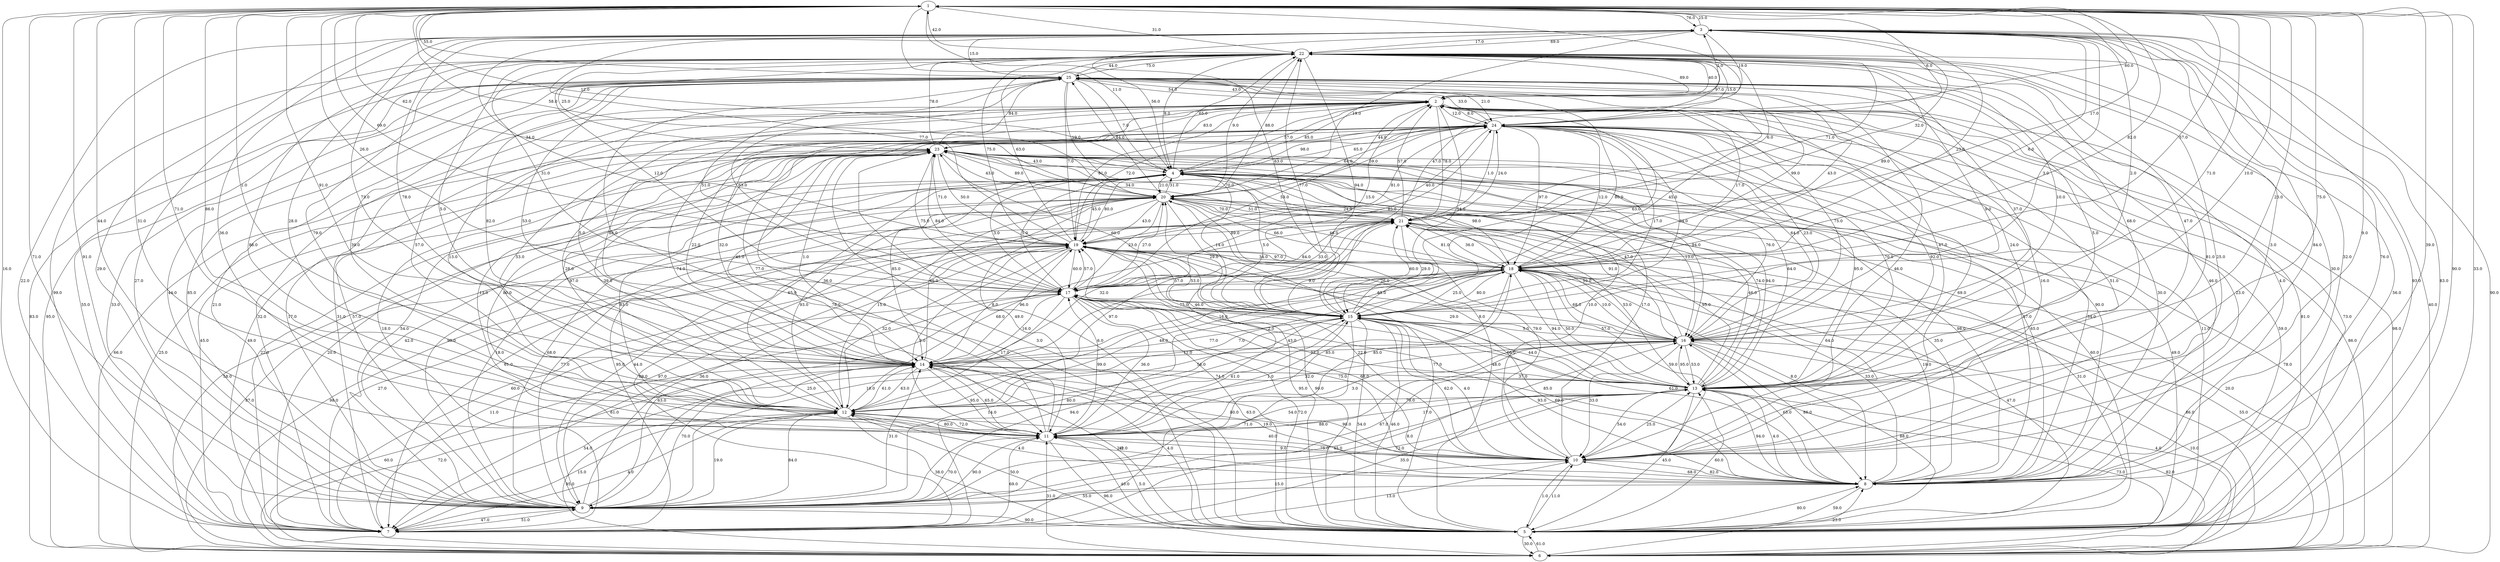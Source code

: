 strict digraph G {
  1 [ label="1" ];
  2 [ label="2" ];
  3 [ label="3" ];
  4 [ label="4" ];
  5 [ label="5" ];
  6 [ label="6" ];
  7 [ label="7" ];
  8 [ label="8" ];
  9 [ label="9" ];
  10 [ label="10" ];
  11 [ label="11" ];
  12 [ label="12" ];
  13 [ label="13" ];
  14 [ label="14" ];
  15 [ label="15" ];
  16 [ label="16" ];
  17 [ label="17" ];
  18 [ label="18" ];
  19 [ label="19" ];
  20 [ label="20" ];
  21 [ label="21" ];
  22 [ label="22" ];
  23 [ label="23" ];
  24 [ label="24" ];
  25 [ label="25" ];
  14 -> 24 [ label="22.0" ];
  17 -> 21 [ label="33.0" ];
  22 -> 25 [ label="75.0" ];
  6 -> 13 [ label="73.0" ];
  6 -> 8 [ label="23.0" ];
  24 -> 16 [ label="64.0" ];
  7 -> 16 [ label="8.0" ];
  13 -> 22 [ label="47.0" ];
  17 -> 5 [ label="63.0" ];
  12 -> 5 [ label="38.0" ];
  4 -> 20 [ label="21.0" ];
  2 -> 23 [ label="83.0" ];
  17 -> 1 [ label="26.0" ];
  13 -> 2 [ label="47.0" ];
  19 -> 5 [ label="90.0" ];
  18 -> 2 [ label="17.0" ];
  6 -> 18 [ label="55.0" ];
  25 -> 22 [ label="44.0" ];
  9 -> 11 [ label="70.0" ];
  16 -> 11 [ label="3.0" ];
  8 -> 23 [ label="37.0" ];
  25 -> 12 [ label="39.0" ];
  4 -> 18 [ label="98.0" ];
  11 -> 21 [ label="2.0" ];
  25 -> 6 [ label="83.0" ];
  7 -> 9 [ label="51.0" ];
  23 -> 9 [ label="54.0" ];
  19 -> 15 [ label="53.0" ];
  4 -> 3 [ label="56.0" ];
  18 -> 1 [ label="57.0" ];
  12 -> 14 [ label="61.0" ];
  22 -> 3 [ label="69.0" ];
  7 -> 11 [ label="69.0" ];
  13 -> 4 [ label="74.0" ];
  9 -> 20 [ label="68.0" ];
  3 -> 5 [ label="83.0" ];
  16 -> 1 [ label="10.0" ];
  18 -> 15 [ label="25.0" ];
  8 -> 2 [ label="30.0" ];
  12 -> 2 [ label="53.0" ];
  22 -> 20 [ label="9.0" ];
  2 -> 4 [ label="57.0" ];
  12 -> 8 [ label="4.0" ];
  15 -> 3 [ label="3.0" ];
  20 -> 12 [ label="93.0" ];
  25 -> 15 [ label="45.0" ];
  8 -> 16 [ label="65.0" ];
  22 -> 11 [ label="88.0" ];
  17 -> 20 [ label="27.0" ];
  14 -> 13 [ label="37.0" ];
  18 -> 22 [ label="89.0" ];
  15 -> 1 [ label="47.0" ];
  12 -> 6 [ label="95.0" ];
  9 -> 10 [ label="15.0" ];
  5 -> 2 [ label="81.0" ];
  11 -> 9 [ label="90.0" ];
  9 -> 25 [ label="85.0" ];
  18 -> 25 [ label="43.0" ];
  25 -> 18 [ label="99.0" ];
  6 -> 5 [ label="61.0" ];
  22 -> 21 [ label="71.0" ];
  8 -> 5 [ label="59.0" ];
  1 -> 25 [ label="55.0" ];
  25 -> 17 [ label="63.0" ];
  23 -> 7 [ label="45.0" ];
  9 -> 21 [ label="77.0" ];
  1 -> 24 [ label="6.0" ];
  7 -> 22 [ label="99.0" ];
  19 -> 24 [ label="81.0" ];
  6 -> 25 [ label="95.0" ];
  11 -> 2 [ label="77.0" ];
  15 -> 18 [ label="80.0" ];
  13 -> 18 [ label="50.0" ];
  21 -> 9 [ label="44.0" ];
  20 -> 18 [ label="66.0" ];
  18 -> 23 [ label="24.0" ];
  25 -> 7 [ label="55.0" ];
  24 -> 20 [ label="64.0" ];
  11 -> 6 [ label="96.0" ];
  5 -> 15 [ label="46.0" ];
  13 -> 24 [ label="92.0" ];
  18 -> 8 [ label="8.0" ];
  3 -> 6 [ label="90.0" ];
  5 -> 8 [ label="80.0" ];
  13 -> 5 [ label="45.0" ];
  9 -> 17 [ label="63.0" ];
  8 -> 19 [ label="19.0" ];
  7 -> 20 [ label="95.0" ];
  9 -> 12 [ label="19.0" ];
  25 -> 3 [ label="15.0" ];
  16 -> 8 [ label="86.0" ];
  18 -> 14 [ label="16.0" ];
  19 -> 13 [ label="29.0" ];
  17 -> 10 [ label="75.0" ];
  3 -> 22 [ label="17.0" ];
  8 -> 25 [ label="4.0" ];
  18 -> 19 [ label="34.0" ];
  12 -> 24 [ label="28.0" ];
  24 -> 18 [ label="97.0" ];
  15 -> 4 [ label="14.0" ];
  14 -> 10 [ label="80.0" ];
  11 -> 3 [ label="36.0" ];
  19 -> 18 [ label="97.0" ];
  25 -> 20 [ label="19.0" ];
  14 -> 19 [ label="96.0" ];
  9 -> 15 [ label="94.0" ];
  15 -> 8 [ label="69.0" ];
  18 -> 6 [ label="86.0" ];
  13 -> 19 [ label="8.0" ];
  20 -> 21 [ label="51.0" ];
  19 -> 2 [ label="72.0" ];
  10 -> 1 [ label="9.0" ];
  12 -> 16 [ label="32.0" ];
  23 -> 22 [ label="78.0" ];
  15 -> 11 [ label="61.0" ];
  1 -> 5 [ label="90.0" ];
  23 -> 21 [ label="34.0" ];
  23 -> 8 [ label="34.0" ];
  6 -> 19 [ label="98.0" ];
  6 -> 24 [ label="86.0" ];
  1 -> 4 [ label="11.0" ];
  14 -> 20 [ label="40.0" ];
  2 -> 13 [ label="24.0" ];
  4 -> 13 [ label="94.0" ];
  10 -> 17 [ label="68.0" ];
  18 -> 11 [ label="85.0" ];
  17 -> 15 [ label="75.0" ];
  12 -> 4 [ label="65.0" ];
  15 -> 2 [ label="63.0" ];
  24 -> 19 [ label="40.0" ];
  22 -> 14 [ label="5.0" ];
  25 -> 19 [ label="7.0" ];
  1 -> 13 [ label="23.0" ];
  15 -> 23 [ label="60.0" ];
  5 -> 17 [ label="72.0" ];
  20 -> 24 [ label="59.0" ];
  23 -> 10 [ label="10.0" ];
  24 -> 21 [ label="1.0" ];
  24 -> 8 [ label="90.0" ];
  22 -> 10 [ label="81.0" ];
  19 -> 23 [ label="71.0" ];
  14 -> 5 [ label="4.0" ];
  7 -> 2 [ label="32.0" ];
  23 -> 13 [ label="95.0" ];
  22 -> 23 [ label="25.0" ];
  11 -> 23 [ label="80.0" ];
  23 -> 11 [ label="13.0" ];
  24 -> 4 [ label="98.0" ];
  18 -> 5 [ label="47.0" ];
  12 -> 21 [ label="68.0" ];
  4 -> 17 [ label="3.0" ];
  18 -> 16 [ label="68.0" ];
  22 -> 6 [ label="40.0" ];
  2 -> 11 [ label="74.0" ];
  12 -> 9 [ label="84.0" ];
  13 -> 11 [ label="17.0" ];
  1 -> 14 [ label="91.0" ];
  23 -> 5 [ label="3.0" ];
  17 -> 13 [ label="43.0" ];
  24 -> 22 [ label="97.0" ];
  11 -> 1 [ label="44.0" ];
  19 -> 3 [ label="77.0" ];
  13 -> 12 [ label="78.0" ];
  21 -> 5 [ label="31.0" ];
  16 -> 14 [ label="33.0" ];
  20 -> 17 [ label="23.0" ];
  11 -> 15 [ label="1.0" ];
  9 -> 18 [ label="10.0" ];
  14 -> 23 [ label="45.0" ];
  7 -> 23 [ label="49.0" ];
  8 -> 3 [ label="32.0" ];
  1 -> 18 [ label="82.0" ];
  22 -> 1 [ label="42.0" ];
  2 -> 8 [ label="23.0" ];
  18 -> 10 [ label="59.0" ];
  1 -> 15 [ label="63.0" ];
  19 -> 17 [ label="60.0" ];
  25 -> 14 [ label="82.0" ];
  13 -> 16 [ label="95.0" ];
  7 -> 4 [ label="22.0" ];
  21 -> 6 [ label="20.0" ];
  4 -> 5 [ label="49.0" ];
  14 -> 21 [ label="32.0" ];
  5 -> 14 [ label="42.0" ];
  8 -> 13 [ label="4.0" ];
  12 -> 18 [ label="7.0" ];
  2 -> 22 [ label="40.0" ];
  16 -> 19 [ label="65.0" ];
  11 -> 13 [ label="54.0" ];
  1 -> 22 [ label="31.0" ];
  5 -> 20 [ label="48.0" ];
  21 -> 17 [ label="84.0" ];
  3 -> 8 [ label="76.0" ];
  10 -> 8 [ label="82.0" ];
  10 -> 11 [ label="9.0" ];
  5 -> 24 [ label="59.0" ];
  20 -> 9 [ label="18.0" ];
  2 -> 25 [ label="43.0" ];
  11 -> 17 [ label="99.0" ];
  3 -> 14 [ label="78.0" ];
  17 -> 2 [ label="15.0" ];
  5 -> 3 [ label="93.0" ];
  14 -> 9 [ label="70.0" ];
  10 -> 2 [ label="16.0" ];
  4 -> 24 [ label="65.0" ];
  25 -> 2 [ label="54.0" ];
  5 -> 1 [ label="33.0" ];
  25 -> 24 [ label="21.0" ];
  2 -> 3 [ label="2.0" ];
  11 -> 12 [ label="80.0" ];
  12 -> 10 [ label="40.0" ];
  16 -> 13 [ label="53.0" ];
  11 -> 5 [ label="5.0" ];
  19 -> 7 [ label="27.0" ];
  24 -> 7 [ label="18.0" ];
  15 -> 16 [ label="57.0" ];
  16 -> 6 [ label="4.0" ];
  12 -> 25 [ label="57.0" ];
  22 -> 24 [ label="15.0" ];
  13 -> 6 [ label="82.0" ];
  4 -> 11 [ label="83.0" ];
  21 -> 20 [ label="70.0" ];
  15 -> 22 [ label="77.0" ];
  11 -> 14 [ label="65.0" ];
  19 -> 14 [ label="8.0" ];
  17 -> 25 [ label="51.0" ];
  24 -> 13 [ label="70.0" ];
  2 -> 15 [ label="54.0" ];
  10 -> 20 [ label="79.0" ];
  22 -> 9 [ label="27.0" ];
  5 -> 10 [ label="11.0" ];
  15 -> 24 [ label="17.0" ];
  3 -> 19 [ label="34.0" ];
  4 -> 16 [ label="13.0" ];
  4 -> 15 [ label="5.0" ];
  18 -> 21 [ label="81.0" ];
  13 -> 9 [ label="45.0" ];
  14 -> 8 [ label="19.0" ];
  8 -> 18 [ label="33.0" ];
  16 -> 15 [ label="5.0" ];
  19 -> 4 [ label="45.0" ];
  1 -> 12 [ label="86.0" ];
  22 -> 13 [ label="68.0" ];
  19 -> 22 [ label="63.0" ];
  23 -> 4 [ label="43.0" ];
  17 -> 4 [ label="5.0" ];
  18 -> 7 [ label="80.0" ];
  22 -> 2 [ label="89.0" ];
  23 -> 16 [ label="94.0" ];
  20 -> 11 [ label="49.0" ];
  23 -> 14 [ label="1.0" ];
  15 -> 20 [ label="29.0" ];
  13 -> 10 [ label="54.0" ];
  7 -> 12 [ label="4.0" ];
  19 -> 11 [ label="3.0" ];
  19 -> 12 [ label="32.0" ];
  18 -> 12 [ label="48.0" ];
  21 -> 13 [ label="53.0" ];
  22 -> 19 [ label="75.0" ];
  3 -> 18 [ label="6.0" ];
  10 -> 3 [ label="3.0" ];
  3 -> 9 [ label="29.0" ];
  10 -> 23 [ label="17.0" ];
  15 -> 5 [ label="54.0" ];
  21 -> 12 [ label="97.0" ];
  7 -> 17 [ label="11.0" ];
  9 -> 5 [ label="90.0" ];
  20 -> 5 [ label="77.0" ];
  17 -> 7 [ label="61.0" ];
  15 -> 12 [ label="56.0" ];
  24 -> 2 [ label="12.0" ];
  20 -> 25 [ label="84.0" ];
  14 -> 16 [ label="11.0" ];
  23 -> 19 [ label="50.0" ];
  9 -> 13 [ label="72.0" ];
  25 -> 16 [ label="37.0" ];
  20 -> 1 [ label="58.0" ];
  2 -> 5 [ label="73.0" ];
  22 -> 12 [ label="79.0" ];
  5 -> 23 [ label="6.0" ];
  17 -> 24 [ label="85.0" ];
  12 -> 11 [ label="72.0" ];
  2 -> 7 [ label="31.0" ];
  24 -> 14 [ label="32.0" ];
  15 -> 13 [ label="66.0" ];
  1 -> 21 [ label="17.0" ];
  23 -> 20 [ label="43.0" ];
  6 -> 23 [ label="66.0" ];
  12 -> 1 [ label="71.0" ];
  20 -> 19 [ label="43.0" ];
  3 -> 20 [ label="19.0" ];
  2 -> 24 [ label="8.0" ];
  10 -> 21 [ label="64.0" ];
  17 -> 23 [ label="84.0" ];
  24 -> 9 [ label="17.0" ];
  14 -> 25 [ label="53.0" ];
  2 -> 12 [ label="13.0" ];
  10 -> 22 [ label="25.0" ];
  16 -> 4 [ label="47.0" ];
  8 -> 10 [ label="68.0" ];
  23 -> 17 [ label="75.0" ];
  20 -> 4 [ label="31.0" ];
  5 -> 13 [ label="60.0" ];
  15 -> 19 [ label="57.0" ];
  8 -> 9 [ label="55.0" ];
  3 -> 10 [ label="84.0" ];
  1 -> 9 [ label="71.0" ];
  9 -> 1 [ label="91.0" ];
  13 -> 23 [ label="64.0" ];
  15 -> 17 [ label="46.0" ];
  4 -> 19 [ label="80.0" ];
  2 -> 9 [ label="21.0" ];
  7 -> 13 [ label="35.0" ];
  5 -> 12 [ label="50.0" ];
  18 -> 13 [ label="94.0" ];
  16 -> 5 [ label="88.0" ];
  22 -> 5 [ label="56.0" ];
  24 -> 5 [ label="11.0" ];
  20 -> 23 [ label="89.0" ];
  8 -> 12 [ label="2.0" ];
  9 -> 24 [ label="57.0" ];
  19 -> 1 [ label="69.0" ];
  7 -> 19 [ label="60.0" ];
  3 -> 21 [ label="32.0" ];
  8 -> 4 [ label="98.0" ];
  9 -> 4 [ label="42.0" ];
  9 -> 19 [ label="36.0" ];
  1 -> 8 [ label="39.0" ];
  12 -> 23 [ label="97.0" ];
  14 -> 15 [ label="77.0" ];
  17 -> 8 [ label="85.0" ];
  2 -> 21 [ label="78.0" ];
  1 -> 3 [ label="76.0" ];
  9 -> 14 [ label="31.0" ];
  4 -> 8 [ label="65.0" ];
  13 -> 20 [ label="46.0" ];
  18 -> 3 [ label="23.0" ];
  8 -> 14 [ label="90.0" ];
  7 -> 10 [ label="13.0" ];
  16 -> 24 [ label="23.0" ];
  16 -> 23 [ label="76.0" ];
  9 -> 7 [ label="47.0" ];
  9 -> 16 [ label="88.0" ];
  24 -> 23 [ label="44.0" ];
  15 -> 10 [ label="62.0" ];
  21 -> 18 [ label="36.0" ];
  11 -> 10 [ label="75.0" ];
  4 -> 2 [ label="85.0" ];
  17 -> 11 [ label="36.0" ];
  3 -> 7 [ label="22.0" ];
  16 -> 25 [ label="9.0" ];
  22 -> 4 [ label="8.0" ];
  20 -> 7 [ label="61.0" ];
  17 -> 12 [ label="17.0" ];
  17 -> 19 [ label="57.0" ];
  1 -> 16 [ label="71.0" ];
  25 -> 10 [ label="46.0" ];
  3 -> 2 [ label="19.0" ];
  7 -> 21 [ label="89.0" ];
  3 -> 1 [ label="25.0" ];
  8 -> 15 [ label="93.0" ];
  5 -> 11 [ label="40.0" ];
  11 -> 24 [ label="36.0" ];
  4 -> 1 [ label="12.0" ];
  13 -> 14 [ label="74.0" ];
  14 -> 2 [ label="88.0" ];
  14 -> 1 [ label="1.0" ];
  3 -> 15 [ label="2.0" ];
  13 -> 15 [ label="44.0" ];
  12 -> 7 [ label="15.0" ];
  6 -> 14 [ label="72.0" ];
  20 -> 16 [ label="91.0" ];
  12 -> 20 [ label="15.0" ];
  10 -> 15 [ label="4.0" ];
  1 -> 20 [ label="62.0" ];
  2 -> 10 [ label="51.0" ];
  6 -> 20 [ label="58.0" ];
  15 -> 25 [ label="80.0" ];
  15 -> 7 [ label="71.0" ];
  25 -> 4 [ label="7.0" ];
  2 -> 17 [ label="59.0" ];
  20 -> 22 [ label="88.0" ];
  3 -> 12 [ label="28.0" ];
  15 -> 9 [ label="14.0" ];
  16 -> 10 [ label="33.0" ];
  6 -> 2 [ label="98.0" ];
  14 -> 6 [ label="60.0" ];
  25 -> 8 [ label="46.0" ];
  24 -> 25 [ label="33.0" ];
  18 -> 20 [ label="46.0" ];
  17 -> 22 [ label="12.0" ];
  24 -> 15 [ label="34.0" ];
  16 -> 22 [ label="10.0" ];
  13 -> 21 [ label="95.0" ];
  2 -> 14 [ label="5.0" ];
  10 -> 5 [ label="1.0" ];
  5 -> 4 [ label="60.0" ];
  2 -> 19 [ label="81.0" ];
  14 -> 3 [ label="73.0" ];
  21 -> 2 [ label="57.0" ];
  5 -> 19 [ label="95.0" ];
  23 -> 12 [ label="39.0" ];
  18 -> 17 [ label="9.0" ];
  21 -> 22 [ label="6.0" ];
  23 -> 6 [ label="25.0" ];
  19 -> 6 [ label="87.0" ];
  22 -> 17 [ label="31.0" ];
  10 -> 13 [ label="25.0" ];
  4 -> 22 [ label="65.0" ];
  15 -> 21 [ label="60.0" ];
  5 -> 6 [ label="30.0" ];
  4 -> 7 [ label="20.0" ];
  21 -> 24 [ label="24.0" ];
  19 -> 10 [ label="22.0" ];
  18 -> 9 [ label="25.0" ];
  25 -> 5 [ label="78.0" ];
  19 -> 9 [ label="97.0" ];
  17 -> 18 [ label="26.0" ];
  10 -> 24 [ label="69.0" ];
  11 -> 18 [ label="85.0" ];
  8 -> 22 [ label="30.0" ];
  6 -> 16 [ label="10.0" ];
  21 -> 23 [ label="70.0" ];
  6 -> 4 [ label="78.0" ];
  16 -> 9 [ label="67.0" ];
  21 -> 15 [ label="29.0" ];
  21 -> 19 [ label="89.0" ];
  16 -> 21 [ label="59.0" ];
  22 -> 15 [ label="94.0" ];
  2 -> 16 [ label="75.0" ];
  6 -> 11 [ label="31.0" ];
  13 -> 25 [ label="5.0" ];
  25 -> 9 [ label="44.0" ];
  16 -> 18 [ label="10.0" ];
  24 -> 1 [ label="60.0" ];
  14 -> 7 [ label="54.0" ];
  4 -> 14 [ label="85.0" ];
  17 -> 14 [ label="16.0" ];
  8 -> 20 [ label="35.0" ];
  8 -> 17 [ label="61.0" ];
  14 -> 11 [ label="95.0" ];
  14 -> 12 [ label="63.0" ];
  4 -> 9 [ label="98.0" ];
  1 -> 7 [ label="16.0" ];
  7 -> 25 [ label="33.0" ];
  13 -> 1 [ label="75.0" ];
  18 -> 24 [ label="12.0" ];
  13 -> 8 [ label="94.0" ];
  1 -> 11 [ label="31.0" ];
  23 -> 25 [ label="84.0" ];
}
